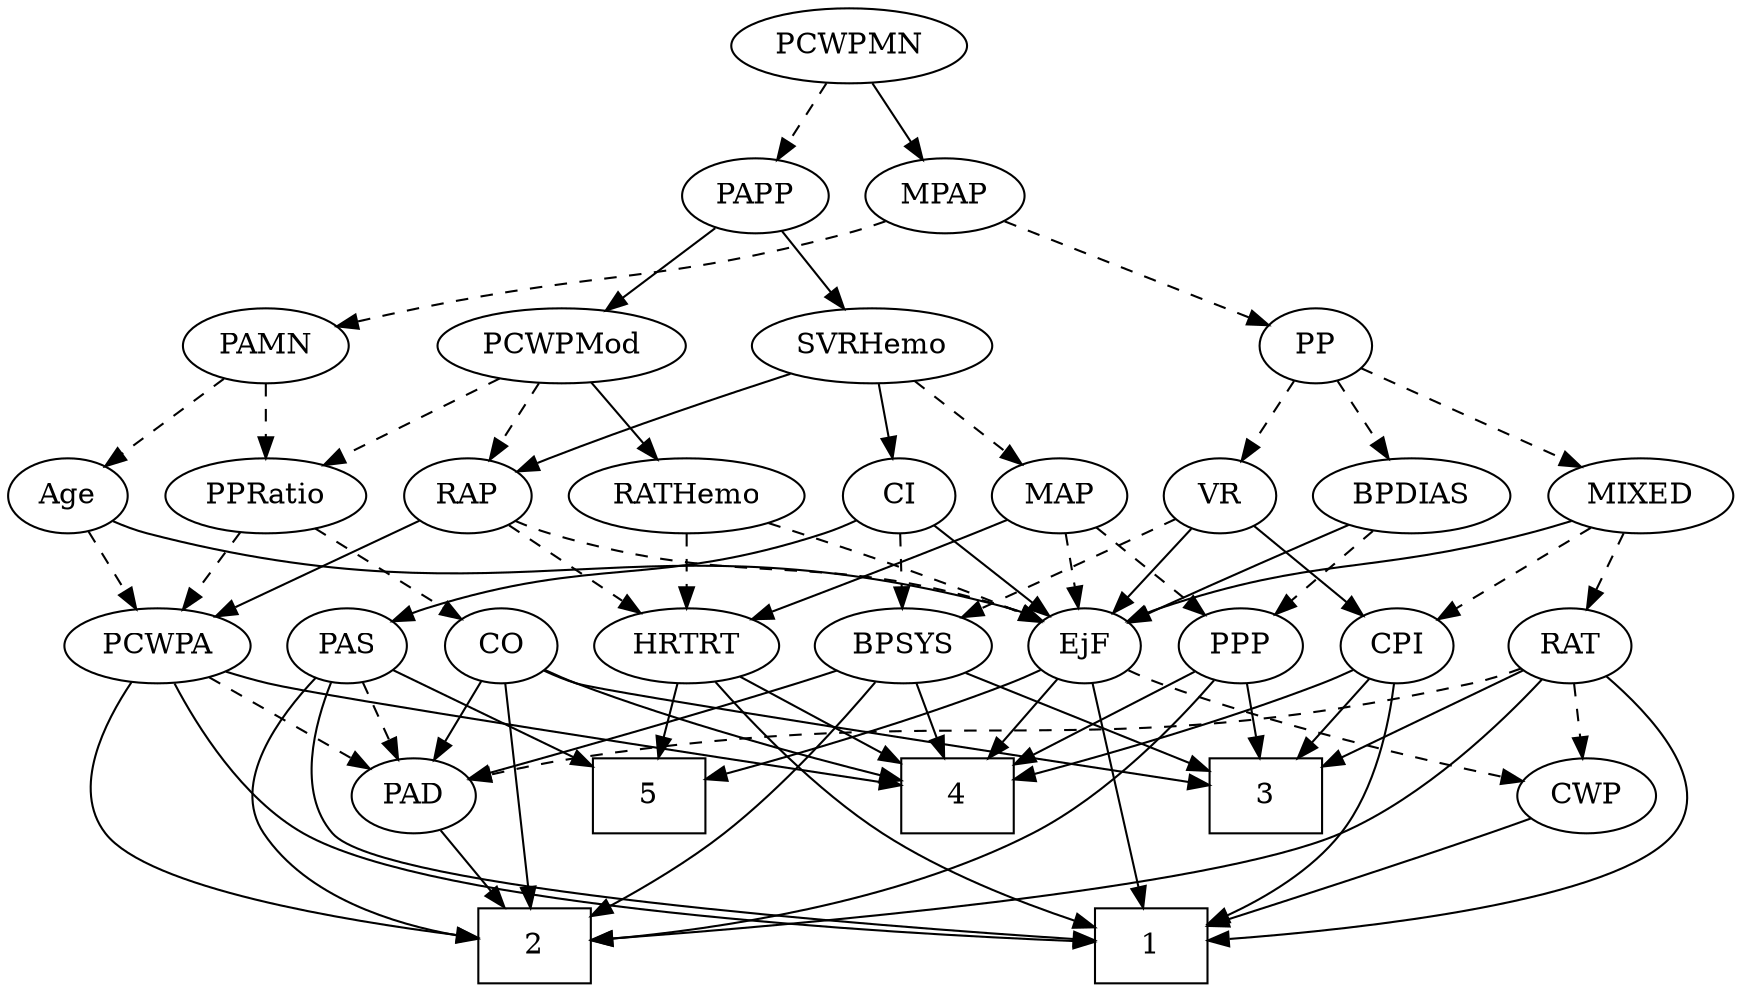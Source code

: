strict digraph {
	graph [bb="0,0,772.34,468"];
	node [label="\N"];
	1	[height=0.5,
		pos="519,18",
		shape=box,
		width=0.75];
	2	[height=0.5,
		pos="223,18",
		shape=box,
		width=0.75];
	3	[height=0.5,
		pos="574,90",
		shape=box,
		width=0.75];
	4	[height=0.5,
		pos="426,90",
		shape=box,
		width=0.75];
	5	[height=0.5,
		pos="278,90",
		shape=box,
		width=0.75];
	RAP	[height=0.5,
		pos="198,234",
		width=0.77632];
	PCWPA	[height=0.5,
		pos="49,162",
		width=1.1555];
	RAP -> PCWPA	[pos="e,76.134,175.75 176.01,222.67 152.16,211.46 113.69,193.39 85.328,180.07",
		style=solid];
	HRTRT	[height=0.5,
		pos="293,162",
		width=1.1013];
	RAP -> HRTRT	[pos="e,272.91,177.8 215.87,219.83 229.56,209.74 248.73,195.62 264.53,183.98",
		style=dashed];
	EjF	[height=0.5,
		pos="471,162",
		width=0.75];
	RAP -> EjF	[pos="e,450.44,173.84 219.16,222.17 224.25,219.88 229.74,217.65 235,216 321.17,188.93 348.98,207.52 435,180 436.93,179.38 438.88,178.69 \
440.83,177.93",
		style=dashed];
	PAS	[height=0.5,
		pos="136,162",
		width=0.75];
	PAS -> 1	[pos="e,491.94,20.639 128.17,144.69 119.98,124.98 110.55,91.979 128,72 151.14,45.517 388.71,27.42 481.84,21.294",
		style=solid];
	PAS -> 2	[pos="e,195.98,21.573 120.71,146.72 103.12,128.51 78.647,96.47 95,72 115.08,41.947 155.7,28.914 185.82,23.275",
		style=solid];
	PAS -> 5	[pos="e,250.75,104.43 157.26,150.52 179.54,139.53 214.97,122.07 241.7,108.9",
		style=solid];
	PAD	[height=0.5,
		pos="166,90",
		width=0.79437];
	PAS -> PAD	[pos="e,158.94,107.47 143.11,144.41 146.66,136.13 151.03,125.92 155,116.66",
		style=dashed];
	PAD -> 2	[pos="e,208.78,36.461 178.65,73.465 185.62,64.906 194.44,54.069 202.38,44.32",
		style=solid];
	PAMN	[height=0.5,
		pos="112,306",
		width=1.011];
	PPRatio	[height=0.5,
		pos="112,234",
		width=1.1013];
	PAMN -> PPRatio	[pos="e,112,252.1 112,287.7 112,279.98 112,270.71 112,262.11",
		style=dashed];
	Age	[height=0.5,
		pos="27,234",
		width=0.75];
	PAMN -> Age	[pos="e,43.276,248.4 93.974,290.15 81.544,279.92 64.877,266.19 51.28,255",
		style=dashed];
	CWP	[height=0.5,
		pos="726,90",
		width=0.84854];
	CWP -> 1	[pos="e,546.07,27.446 700.85,79.269 694.4,76.837 687.46,74.275 681,72 638.25,56.942 588.67,40.931 555.73,30.498",
		style=solid];
	PCWPMod	[height=0.5,
		pos="242,306",
		width=1.4443];
	PCWPMod -> RAP	[pos="e,207.95,250.83 231.35,288.05 225.95,279.47 219.3,268.89 213.36,259.44",
		style=dashed];
	RATHemo	[height=0.5,
		pos="293,234",
		width=1.3721];
	PCWPMod -> RATHemo	[pos="e,281,251.47 254.09,288.41 260.31,279.87 268.03,269.28 274.94,259.79",
		style=solid];
	PCWPMod -> PPRatio	[pos="e,136.7,248.3 215.06,290.5 194.89,279.63 167.17,264.7 145.55,253.07",
		style=dashed];
	PCWPA -> 1	[pos="e,491.9,19.831 56.442,143.96 66.49,123.18 86.479,88.771 115,72 176.82,35.648 394.14,23.632 481.87,20.207",
		style=solid];
	PCWPA -> 2	[pos="e,195.94,21.975 35.119,144.7 20.616,125.6 2.1416,93.798 19,72 39.253,45.813 132.78,30.167 185.89,23.244",
		style=solid];
	PCWPA -> 4	[pos="e,398.97,95.139 79.782,149.86 86.395,147.71 93.384,145.63 100,144 127.71,137.18 309.44,108.92 388.91,96.686",
		style=solid];
	PCWPA -> PAD	[pos="e,145.77,103.11 72.395,147 91.017,135.86 117.17,120.22 137.1,108.29",
		style=dashed];
	PCWPMN	[height=0.5,
		pos="368,450",
		width=1.3902];
	MPAP	[height=0.5,
		pos="411,378",
		width=0.97491];
	PCWPMN -> MPAP	[pos="e,400.98,395.31 378.41,432.05 383.61,423.59 390,413.19 395.74,403.84",
		style=solid];
	PAPP	[height=0.5,
		pos="326,378",
		width=0.88464];
	PCWPMN -> PAPP	[pos="e,335.78,395.31 357.83,432.05 352.81,423.68 346.64,413.4 341.08,404.13",
		style=dashed];
	CO	[height=0.5,
		pos="208,162",
		width=0.75];
	CO -> 2	[pos="e,221.18,36.189 209.81,143.87 212.37,119.67 217.06,75.211 220.11,46.393",
		style=solid];
	CO -> 3	[pos="e,546.73,95.166 228.54,150.09 233.5,147.8 238.85,145.59 244,144 257.92,139.69 453.24,109.5 536.66,96.709",
		style=solid];
	CO -> 4	[pos="e,398.73,97.506 229.08,150.37 233.92,148.12 239.09,145.86 244,144 293.09,125.4 351.66,109.4 388.84,99.984",
		style=solid];
	CO -> PAD	[pos="e,175.78,107.31 198.47,145.12 193.33,136.56 186.88,125.8 181.08,116.13",
		style=solid];
	CI	[height=0.5,
		pos="387,234",
		width=0.75];
	CI -> PAS	[pos="e,156.59,173.77 366.41,222.23 361.46,219.94 356.12,217.69 351,216 273.97,190.49 249.03,205.51 172,180 170.08,179.36 168.13,178.65 \
166.18,177.89",
		style=solid];
	BPSYS	[height=0.5,
		pos="388,162",
		width=1.0471];
	CI -> BPSYS	[pos="e,387.76,180.1 387.25,215.7 387.36,207.98 387.49,198.71 387.61,190.11",
		style=dashed];
	CI -> EjF	[pos="e,454.85,176.46 403.2,219.5 415.63,209.14 432.99,194.67 447.03,182.97",
		style=solid];
	SVRHemo	[height=0.5,
		pos="375,306",
		width=1.3902];
	SVRHemo -> RAP	[pos="e,219.8,245.32 340.79,292.8 312.29,282.45 270.72,266.95 235,252 233.14,251.22 231.24,250.41 229.32,249.57",
		style=solid];
	SVRHemo -> CI	[pos="e,384.07,252.1 377.97,287.7 379.29,279.98 380.88,270.71 382.35,262.11",
		style=solid];
	MAP	[height=0.5,
		pos="463,234",
		width=0.84854];
	SVRHemo -> MAP	[pos="e,445.49,248.93 394.97,289.12 407.57,279.09 423.96,266.06 437.49,255.29",
		style=dashed];
	MIXED	[height=0.5,
		pos="727,234",
		width=1.1193];
	CPI	[height=0.5,
		pos="615,162",
		width=0.75];
	MIXED -> CPI	[pos="e,634.01,174.88 704.6,219 686.75,207.84 661.66,192.16 642.57,180.23",
		style=dashed];
	RAT	[height=0.5,
		pos="707,162",
		width=0.75827];
	MIXED -> RAT	[pos="e,711.8,179.79 722.16,216.05 719.9,208.14 717.15,198.54 714.63,189.69",
		style=dashed];
	MIXED -> EjF	[pos="e,491.6,173.73 696.77,222.08 690.29,219.92 683.45,217.77 677,216 602.53,195.53 580.19,204.66 507,180 505.08,179.35 503.14,178.63 \
501.19,177.87",
		style=solid];
	BPSYS -> 2	[pos="e,250.08,31.6 377.15,144.75 363.87,125.7 339.92,93.937 314,72 297.51,58.05 276.87,45.689 259.41,36.421",
		style=solid];
	BPSYS -> 3	[pos="e,546.83,101.23 416.65,150.22 449.07,138.02 501.94,118.12 537.34,104.8",
		style=solid];
	BPSYS -> 4	[pos="e,416.53,108.45 397.01,144.41 401.37,136.37 406.72,126.51 411.63,117.47",
		style=solid];
	BPSYS -> PAD	[pos="e,191.51,98.149 359.39,150.12 353.65,148.02 347.65,145.89 342,144 293.67,127.81 237.13,111.19 201.44,100.98",
		style=solid];
	BPDIAS	[height=0.5,
		pos="626,234",
		width=1.1735];
	PPP	[height=0.5,
		pos="543,162",
		width=0.75];
	BPDIAS -> PPP	[pos="e,559.13,176.6 607.58,217.46 595.56,207.32 579.74,193.99 566.77,183.05",
		style=dashed];
	BPDIAS -> EjF	[pos="e,492.28,173.15 597.55,220.54 573.39,209.91 537.83,194.14 507,180 505.21,179.18 503.37,178.33 501.52,177.47",
		style=solid];
	HRTRT -> 1	[pos="e,491.98,27.004 307.07,145.01 324.82,125.63 357.02,92.962 390,72 418.99,53.575 455.47,39.294 482.23,30.223",
		style=solid];
	HRTRT -> 4	[pos="e,398.81,105.31 318.02,147.83 338.25,137.18 367.03,122.04 389.78,110.06",
		style=solid];
	HRTRT -> 5	[pos="e,281.7,108.28 289.37,144.05 287.7,136.26 285.68,126.82 283.8,118.08",
		style=solid];
	RATHemo -> HRTRT	[pos="e,293,180.1 293,215.7 293,207.98 293,198.71 293,190.11",
		style=dashed];
	RATHemo -> EjF	[pos="e,449.81,173.37 327.46,221.05 356.41,210.8 398.75,195.29 435,180 436.81,179.23 438.67,178.43 440.54,177.6",
		style=dashed];
	MAP -> HRTRT	[pos="e,321.71,174.56 438.91,222.69 433.67,220.47 428.15,218.15 423,216 392.17,203.17 357.11,188.89 331.17,178.39",
		style=solid];
	MAP -> PPP	[pos="e,527.26,176.77 479.58,218.5 491.17,208.35 506.83,194.65 519.68,183.4",
		style=dashed];
	MAP -> EjF	[pos="e,469.05,180.1 464.98,215.7 465.86,207.98 466.92,198.71 467.9,190.11",
		style=dashed];
	MPAP -> PAMN	[pos="e,143.52,315.12 384.74,365.98 378.96,363.8 372.82,361.67 367,360 286.08,336.74 263.24,342.08 181,324 172.07,322.04 162.53,319.79 \
153.48,317.58",
		style=dashed];
	PP	[height=0.5,
		pos="582,306",
		width=0.75];
	MPAP -> PP	[pos="e,559.56,316.19 437.72,366.06 468.11,353.62 517.7,333.32 550.1,320.06",
		style=dashed];
	CPI -> 1	[pos="e,546.37,27.021 618.56,143.86 621.54,124.82 623.42,93.904 610,72 597.85,52.173 575.31,38.965 555.7,30.693",
		style=solid];
	CPI -> 3	[pos="e,584.03,108.12 605.49,144.76 600.66,136.53 594.69,126.32 589.24,117.02",
		style=solid];
	CPI -> 4	[pos="e,453.14,99.422 593.85,150.55 589.01,148.29 583.86,145.98 579,144 539.89,128.05 493.99,112.56 462.74,102.5",
		style=solid];
	PP -> MIXED	[pos="e,700.59,247.75 603.4,294.67 626.51,283.51 663.72,265.55 691.29,252.24",
		style=dashed];
	PP -> BPDIAS	[pos="e,615.44,251.8 591.98,289.12 597.29,280.68 603.93,270.1 609.94,260.55",
		style=dashed];
	VR	[height=0.5,
		pos="539,234",
		width=0.75];
	PP -> VR	[pos="e,548.72,250.82 572.24,289.12 566.85,280.34 560.05,269.26 554,259.42",
		style=dashed];
	PPP -> 2	[pos="e,250.37,19.769 533.07,145.07 519.57,124.79 493.45,90.231 462,72 397.77,34.768 309.91,23.67 260.58,20.376",
		style=solid];
	PPP -> 3	[pos="e,566.27,108.45 550.35,144.41 553.87,136.45 558.18,126.72 562.15,117.76",
		style=solid];
	PPP -> 4	[pos="e,453.1,107.22 523.42,149.28 506.64,139.25 482.06,124.54 461.78,112.41",
		style=solid];
	PAPP -> PCWPMod	[pos="e,261.14,322.95 308.6,362.5 297.13,352.95 281.9,340.25 268.9,329.41",
		style=solid];
	PAPP -> SVRHemo	[pos="e,363.24,323.8 337.12,361.12 343.09,352.59 350.58,341.89 357.32,332.25",
		style=solid];
	VR -> BPSYS	[pos="e,414.52,175.14 517.7,222.9 512.87,220.62 507.76,218.22 503,216 476.5,203.64 446.5,189.82 423.78,179.39",
		style=dashed];
	VR -> CPI	[pos="e,599.64,177.14 554.38,218.83 565.2,208.87 579.86,195.37 592.05,184.14",
		style=solid];
	VR -> EjF	[pos="e,485.07,177.49 524.91,218.5 515.43,208.73 502.76,195.69 492.08,184.7",
		style=solid];
	RAT -> 1	[pos="e,546.2,20.665 725.46,148.69 749.7,131.04 786.86,97.808 766,72 740.07,39.916 618.87,26.366 556.42,21.436",
		style=solid];
	RAT -> 2	[pos="e,250.03,20.603 695.17,145.37 678.6,124.76 646.41,89.106 610,72 548.27,42.995 344.62,26.85 260.19,21.262",
		style=solid];
	RAT -> 3	[pos="e,601.07,105.25 686.22,150.06 665.88,139.36 634.47,122.83 610.05,109.98",
		style=solid];
	RAT -> PAD	[pos="e,191.87,97.679 683.57,152.7 673.64,149.5 661.87,146.11 651,144 471.85,109.31 422.32,135.98 242,108 228.72,105.94 214.29,102.91 \
201.61,99.986",
		style=dashed];
	RAT -> CWP	[pos="e,721.31,108.28 711.6,144.05 713.71,136.26 716.28,126.82 718.65,118.08",
		style=dashed];
	PPRatio -> PCWPA	[pos="e,63.676,179.31 97.704,217.12 89.683,208.2 79.516,196.91 70.548,186.94",
		style=dashed];
	PPRatio -> CO	[pos="e,190.25,175.94 132.36,218.15 146.85,207.59 166.43,193.31 182.05,181.92",
		style=dashed];
	Age -> PCWPA	[pos="e,43.571,180.28 32.326,216.05 34.775,208.26 37.742,198.82 40.489,190.08",
		style=dashed];
	Age -> EjF	[pos="e,450.53,174.15 47.472,221.85 52.43,219.57 57.802,217.43 63,216 223.14,171.88 274.86,224.12 435,180 436.95,179.46 438.92,178.83 \
440.89,178.12",
		style=solid];
	EjF -> 1	[pos="e,513.16,36.268 476.69,144.15 484.91,119.84 500.19,74.66 509.96,45.753",
		style=solid];
	EjF -> 4	[pos="e,437.12,108.29 460.79,145.12 455.44,136.8 448.76,126.41 442.69,116.96",
		style=solid];
	EjF -> 5	[pos="e,305.01,99.074 449.86,150.52 445.02,148.26 439.87,145.96 435,144 394.56,127.69 346.96,112.11 314.86,102.12",
		style=solid];
	EjF -> CWP	[pos="e,697.11,96.043 491.64,150.38 496.59,148.07 501.92,145.79 507,144 568.47,122.3 642.71,106.4 687.05,97.934",
		style=dashed];
}
